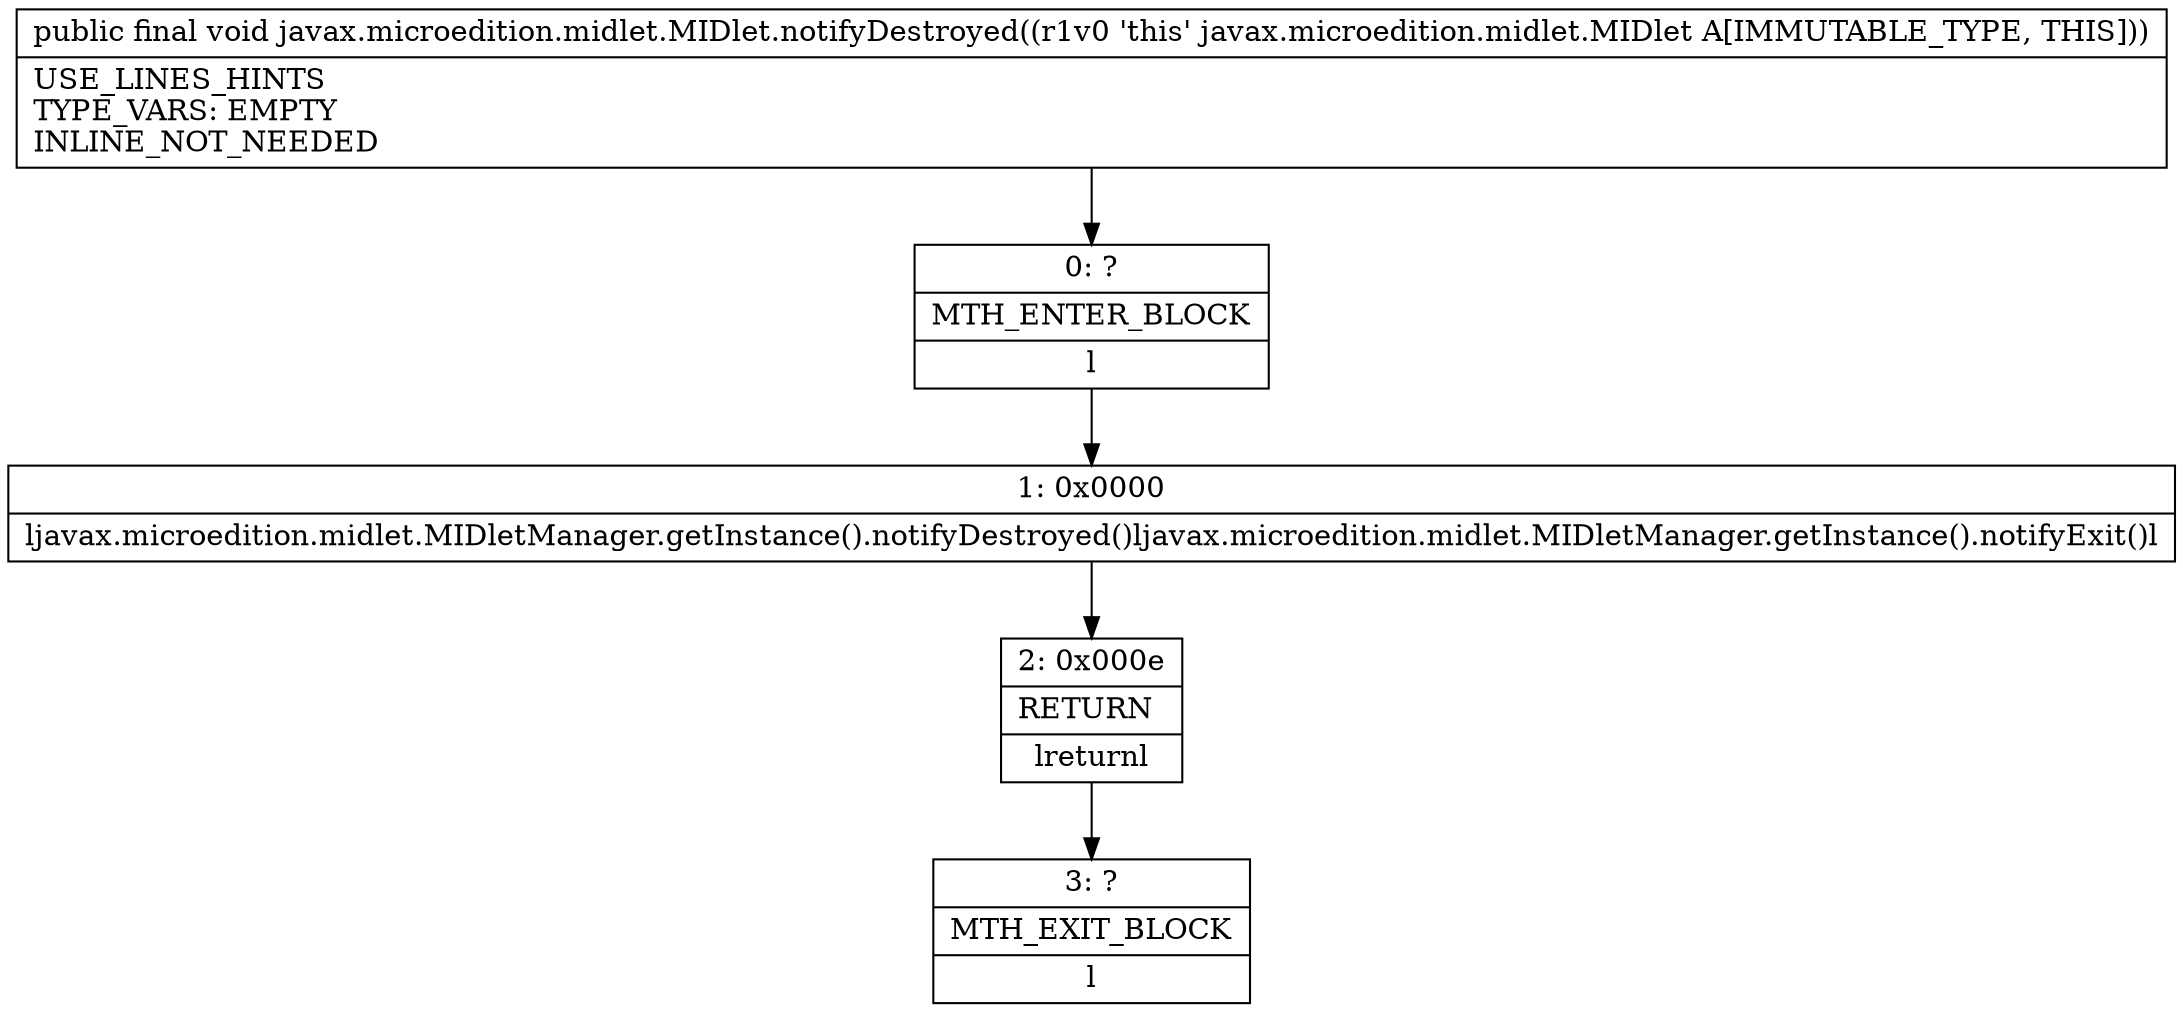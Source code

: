 digraph "CFG forjavax.microedition.midlet.MIDlet.notifyDestroyed()V" {
Node_0 [shape=record,label="{0\:\ ?|MTH_ENTER_BLOCK\l|l}"];
Node_1 [shape=record,label="{1\:\ 0x0000|ljavax.microedition.midlet.MIDletManager.getInstance().notifyDestroyed()ljavax.microedition.midlet.MIDletManager.getInstance().notifyExit()l}"];
Node_2 [shape=record,label="{2\:\ 0x000e|RETURN\l|lreturnl}"];
Node_3 [shape=record,label="{3\:\ ?|MTH_EXIT_BLOCK\l|l}"];
MethodNode[shape=record,label="{public final void javax.microedition.midlet.MIDlet.notifyDestroyed((r1v0 'this' javax.microedition.midlet.MIDlet A[IMMUTABLE_TYPE, THIS]))  | USE_LINES_HINTS\lTYPE_VARS: EMPTY\lINLINE_NOT_NEEDED\l}"];
MethodNode -> Node_0;
Node_0 -> Node_1;
Node_1 -> Node_2;
Node_2 -> Node_3;
}

